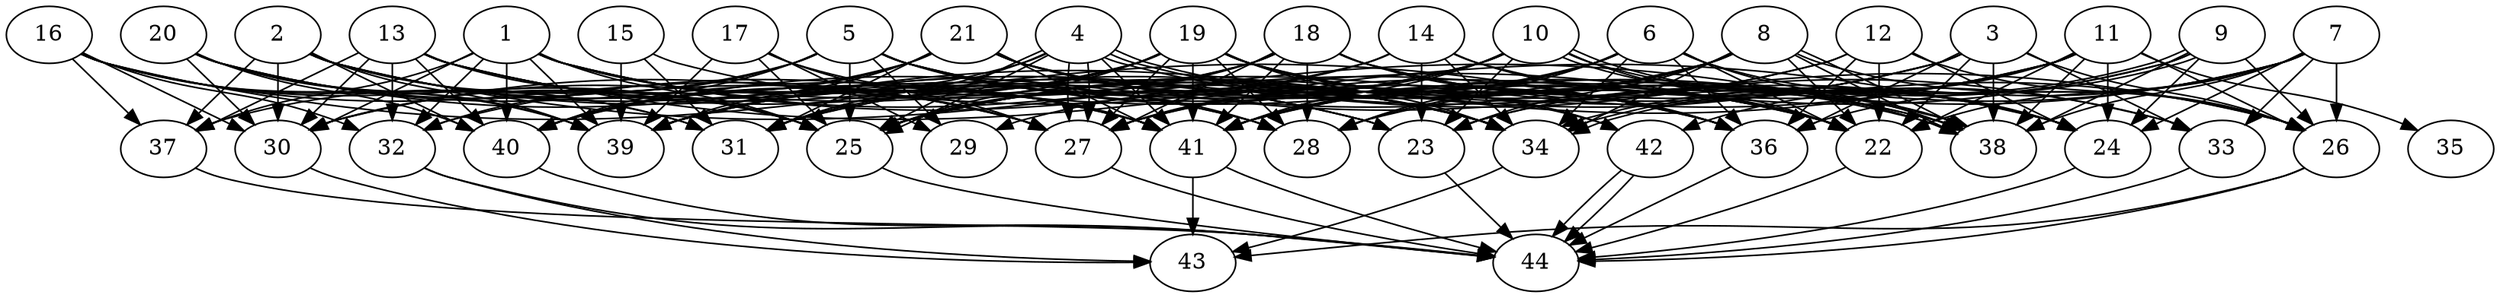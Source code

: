 // DAG (tier=3-complex, mode=data, n=44, ccr=0.542, fat=0.730, density=0.734, regular=0.223, jump=0.319, mindata=4194304, maxdata=33554432)
// DAG automatically generated by daggen at Sun Aug 24 16:33:35 2025
// /home/ermia/Project/Environments/daggen/bin/daggen --dot --ccr 0.542 --fat 0.730 --regular 0.223 --density 0.734 --jump 0.319 --mindata 4194304 --maxdata 33554432 -n 44 
digraph G {
  1 [size="2002479989706033463296", alpha="0.05", expect_size="1001239994853016731648"]
  1 -> 22 [size ="1270970421608448"]
  1 -> 25 [size ="1270970421608448"]
  1 -> 27 [size ="1270970421608448"]
  1 -> 30 [size ="1270970421608448"]
  1 -> 32 [size ="1270970421608448"]
  1 -> 34 [size ="1270970421608448"]
  1 -> 36 [size ="1270970421608448"]
  1 -> 37 [size ="1270970421608448"]
  1 -> 39 [size ="1270970421608448"]
  1 -> 40 [size ="1270970421608448"]
  1 -> 41 [size ="1270970421608448"]
  2 [size="63968340495145288", alpha="0.14", expect_size="31984170247572644"]
  2 -> 23 [size ="2386239839797248"]
  2 -> 25 [size ="2386239839797248"]
  2 -> 28 [size ="2386239839797248"]
  2 -> 30 [size ="2386239839797248"]
  2 -> 37 [size ="2386239839797248"]
  2 -> 38 [size ="2386239839797248"]
  2 -> 39 [size ="2386239839797248"]
  2 -> 40 [size ="2386239839797248"]
  2 -> 41 [size ="2386239839797248"]
  3 [size="229283497882526464", alpha="0.11", expect_size="114641748941263232"]
  3 -> 22 [size ="3693037058260992"]
  3 -> 25 [size ="3693037058260992"]
  3 -> 26 [size ="3693037058260992"]
  3 -> 27 [size ="3693037058260992"]
  3 -> 31 [size ="3693037058260992"]
  3 -> 33 [size ="3693037058260992"]
  3 -> 36 [size ="3693037058260992"]
  3 -> 38 [size ="3693037058260992"]
  4 [size="129685781404775392", alpha="0.12", expect_size="64842890702387696"]
  4 -> 25 [size ="2496135168000000"]
  4 -> 25 [size ="2496135168000000"]
  4 -> 27 [size ="2496135168000000"]
  4 -> 27 [size ="2496135168000000"]
  4 -> 31 [size ="2496135168000000"]
  4 -> 33 [size ="2496135168000000"]
  4 -> 38 [size ="2496135168000000"]
  4 -> 38 [size ="2496135168000000"]
  4 -> 40 [size ="2496135168000000"]
  4 -> 41 [size ="2496135168000000"]
  5 [size="238068511922804896", alpha="0.00", expect_size="119034255961402448"]
  5 -> 22 [size ="4389086437572608"]
  5 -> 25 [size ="4389086437572608"]
  5 -> 28 [size ="4389086437572608"]
  5 -> 29 [size ="4389086437572608"]
  5 -> 32 [size ="4389086437572608"]
  5 -> 34 [size ="4389086437572608"]
  5 -> 37 [size ="4389086437572608"]
  5 -> 38 [size ="4389086437572608"]
  5 -> 40 [size ="4389086437572608"]
  5 -> 42 [size ="4389086437572608"]
  6 [size="355570400156892864", alpha="0.10", expect_size="177785200078446432"]
  6 -> 22 [size ="273407224578048"]
  6 -> 24 [size ="273407224578048"]
  6 -> 27 [size ="273407224578048"]
  6 -> 28 [size ="273407224578048"]
  6 -> 31 [size ="273407224578048"]
  6 -> 34 [size ="273407224578048"]
  6 -> 36 [size ="273407224578048"]
  6 -> 38 [size ="273407224578048"]
  6 -> 41 [size ="273407224578048"]
  7 [size="1969475414335688802304", alpha="0.16", expect_size="984737707167844401152"]
  7 -> 22 [size ="1256966479413248"]
  7 -> 24 [size ="1256966479413248"]
  7 -> 26 [size ="1256966479413248"]
  7 -> 28 [size ="1256966479413248"]
  7 -> 33 [size ="1256966479413248"]
  7 -> 34 [size ="1256966479413248"]
  7 -> 36 [size ="1256966479413248"]
  7 -> 38 [size ="1256966479413248"]
  7 -> 41 [size ="1256966479413248"]
  8 [size="4204217792953481216", alpha="0.17", expect_size="2102108896476740608"]
  8 -> 22 [size ="3634832970088448"]
  8 -> 23 [size ="3634832970088448"]
  8 -> 26 [size ="3634832970088448"]
  8 -> 28 [size ="3634832970088448"]
  8 -> 29 [size ="3634832970088448"]
  8 -> 34 [size ="3634832970088448"]
  8 -> 38 [size ="3634832970088448"]
  8 -> 38 [size ="3634832970088448"]
  8 -> 40 [size ="3634832970088448"]
  8 -> 41 [size ="3634832970088448"]
  9 [size="1229153174866912512", alpha="0.14", expect_size="614576587433456256"]
  9 -> 23 [size ="1025939181928448"]
  9 -> 24 [size ="1025939181928448"]
  9 -> 26 [size ="1025939181928448"]
  9 -> 27 [size ="1025939181928448"]
  9 -> 34 [size ="1025939181928448"]
  9 -> 34 [size ="1025939181928448"]
  9 -> 38 [size ="1025939181928448"]
  10 [size="12589548508552959623168", alpha="0.05", expect_size="6294774254276479811584"]
  10 -> 22 [size ="4329423704686592"]
  10 -> 23 [size ="4329423704686592"]
  10 -> 24 [size ="4329423704686592"]
  10 -> 27 [size ="4329423704686592"]
  10 -> 32 [size ="4329423704686592"]
  10 -> 38 [size ="4329423704686592"]
  10 -> 38 [size ="4329423704686592"]
  10 -> 39 [size ="4329423704686592"]
  10 -> 41 [size ="4329423704686592"]
  11 [size="45283384325739352", alpha="0.13", expect_size="22641692162869676"]
  11 -> 22 [size ="762020823564288"]
  11 -> 23 [size ="762020823564288"]
  11 -> 24 [size ="762020823564288"]
  11 -> 25 [size ="762020823564288"]
  11 -> 26 [size ="762020823564288"]
  11 -> 35 [size ="762020823564288"]
  11 -> 38 [size ="762020823564288"]
  11 -> 39 [size ="762020823564288"]
  11 -> 41 [size ="762020823564288"]
  11 -> 42 [size ="762020823564288"]
  12 [size="15327271313492712357888", alpha="0.07", expect_size="7663635656746356178944"]
  12 -> 22 [size ="4936281108774912"]
  12 -> 24 [size ="4936281108774912"]
  12 -> 25 [size ="4936281108774912"]
  12 -> 26 [size ="4936281108774912"]
  12 -> 36 [size ="4936281108774912"]
  12 -> 39 [size ="4936281108774912"]
  13 [size="115009567210215744", alpha="0.13", expect_size="57504783605107872"]
  13 -> 23 [size ="3731860710490112"]
  13 -> 24 [size ="3731860710490112"]
  13 -> 25 [size ="3731860710490112"]
  13 -> 28 [size ="3731860710490112"]
  13 -> 30 [size ="3731860710490112"]
  13 -> 32 [size ="3731860710490112"]
  13 -> 34 [size ="3731860710490112"]
  13 -> 37 [size ="3731860710490112"]
  13 -> 40 [size ="3731860710490112"]
  14 [size="8072636813312401408", alpha="0.01", expect_size="4036318406656200704"]
  14 -> 22 [size ="5887788205473792"]
  14 -> 23 [size ="5887788205473792"]
  14 -> 25 [size ="5887788205473792"]
  14 -> 30 [size ="5887788205473792"]
  14 -> 33 [size ="5887788205473792"]
  14 -> 34 [size ="5887788205473792"]
  15 [size="560128294125568000000", alpha="0.14", expect_size="280064147062784000000"]
  15 -> 31 [size ="543602769920000"]
  15 -> 34 [size ="543602769920000"]
  15 -> 39 [size ="543602769920000"]
  16 [size="32482571535613475946496", alpha="0.04", expect_size="16241285767806737973248"]
  16 -> 25 [size ="8144359258062848"]
  16 -> 27 [size ="8144359258062848"]
  16 -> 30 [size ="8144359258062848"]
  16 -> 31 [size ="8144359258062848"]
  16 -> 32 [size ="8144359258062848"]
  16 -> 36 [size ="8144359258062848"]
  16 -> 37 [size ="8144359258062848"]
  16 -> 39 [size ="8144359258062848"]
  17 [size="3059688774707406848", alpha="0.19", expect_size="1529844387353703424"]
  17 -> 25 [size ="1359825434836992"]
  17 -> 27 [size ="1359825434836992"]
  17 -> 29 [size ="1359825434836992"]
  17 -> 39 [size ="1359825434836992"]
  17 -> 41 [size ="1359825434836992"]
  18 [size="185679618615653760", alpha="0.02", expect_size="92839809307826880"]
  18 -> 24 [size ="7950536401747968"]
  18 -> 25 [size ="7950536401747968"]
  18 -> 26 [size ="7950536401747968"]
  18 -> 27 [size ="7950536401747968"]
  18 -> 28 [size ="7950536401747968"]
  18 -> 36 [size ="7950536401747968"]
  18 -> 39 [size ="7950536401747968"]
  18 -> 40 [size ="7950536401747968"]
  18 -> 41 [size ="7950536401747968"]
  19 [size="2298766075313303296", alpha="0.18", expect_size="1149383037656651648"]
  19 -> 22 [size ="775511919820800"]
  19 -> 24 [size ="775511919820800"]
  19 -> 25 [size ="775511919820800"]
  19 -> 27 [size ="775511919820800"]
  19 -> 28 [size ="775511919820800"]
  19 -> 30 [size ="775511919820800"]
  19 -> 31 [size ="775511919820800"]
  19 -> 34 [size ="775511919820800"]
  19 -> 36 [size ="775511919820800"]
  19 -> 39 [size ="775511919820800"]
  19 -> 41 [size ="775511919820800"]
  19 -> 42 [size ="775511919820800"]
  20 [size="18839441912883052544000", alpha="0.07", expect_size="9419720956441526272000"]
  20 -> 23 [size ="5664157781196800"]
  20 -> 27 [size ="5664157781196800"]
  20 -> 30 [size ="5664157781196800"]
  20 -> 31 [size ="5664157781196800"]
  20 -> 39 [size ="5664157781196800"]
  20 -> 40 [size ="5664157781196800"]
  20 -> 41 [size ="5664157781196800"]
  21 [size="102837750864651296", alpha="0.05", expect_size="51418875432325648"]
  21 -> 22 [size ="2375216982392832"]
  21 -> 26 [size ="2375216982392832"]
  21 -> 30 [size ="2375216982392832"]
  21 -> 31 [size ="2375216982392832"]
  21 -> 34 [size ="2375216982392832"]
  21 -> 36 [size ="2375216982392832"]
  21 -> 39 [size ="2375216982392832"]
  21 -> 40 [size ="2375216982392832"]
  21 -> 41 [size ="2375216982392832"]
  22 [size="7692868215688536064", alpha="0.02", expect_size="3846434107844268032"]
  22 -> 44 [size ="8743624166604800"]
  23 [size="118905664071073728", alpha="0.16", expect_size="59452832035536864"]
  23 -> 44 [size ="6582776996298752"]
  24 [size="21385411443648952", alpha="0.09", expect_size="10692705721824476"]
  24 -> 44 [size ="663267638771712"]
  25 [size="1395780231130756352", alpha="0.01", expect_size="697890115565378176"]
  25 -> 44 [size ="551736364236800"]
  26 [size="19136731186386424", alpha="0.06", expect_size="9568365593193212"]
  26 -> 43 [size ="454901595373568"]
  26 -> 44 [size ="454901595373568"]
  27 [size="11612105304326666240", alpha="0.07", expect_size="5806052652163333120"]
  27 -> 44 [size ="3854223330508800"]
  28 [size="300369844258271744", alpha="0.09", expect_size="150184922129135872"]
  29 [size="304784259487316836352", alpha="0.01", expect_size="152392129743658418176"]
  30 [size="28817430732934742016000", alpha="0.15", expect_size="14408715366467371008000"]
  30 -> 43 [size ="7519578410188800"]
  31 [size="549549681226522034176", alpha="0.06", expect_size="274774840613261017088"]
  32 [size="4281636696490673152", alpha="0.12", expect_size="2140818348245336576"]
  32 -> 43 [size ="2554059353489408"]
  32 -> 44 [size ="2554059353489408"]
  33 [size="2481377189654339518464", alpha="0.09", expect_size="1240688594827169759232"]
  33 -> 44 [size ="1466285401571328"]
  34 [size="346618686573293376", alpha="0.08", expect_size="173309343286646688"]
  34 -> 43 [size ="6123451676884992"]
  35 [size="394605368118215808", alpha="0.16", expect_size="197302684059107904"]
  36 [size="3445360071590693888", alpha="0.10", expect_size="1722680035795346944"]
  36 -> 44 [size ="2010425210175488"]
  37 [size="56636691183918480", alpha="0.03", expect_size="28318345591959240"]
  37 -> 44 [size ="941299536494592"]
  38 [size="363803975246837376", alpha="0.00", expect_size="181901987623418688"]
  39 [size="169729574375246432", alpha="0.05", expect_size="84864787187623216"]
  40 [size="25195234542529057652736", alpha="0.03", expect_size="12597617271264528826368"]
  40 -> 44 [size ="6875467877449728"]
  41 [size="2061619123086044430336", alpha="0.02", expect_size="1030809561543022215168"]
  41 -> 43 [size ="1295872507772928"]
  41 -> 44 [size ="1295872507772928"]
  42 [size="2581247920837976064", alpha="0.04", expect_size="1290623960418988032"]
  42 -> 44 [size ="1976029761503232"]
  42 -> 44 [size ="1976029761503232"]
  43 [size="1996629065757100081152", alpha="0.14", expect_size="998314532878550040576"]
  44 [size="7105912282223955968", alpha="0.20", expect_size="3552956141111977984"]
}